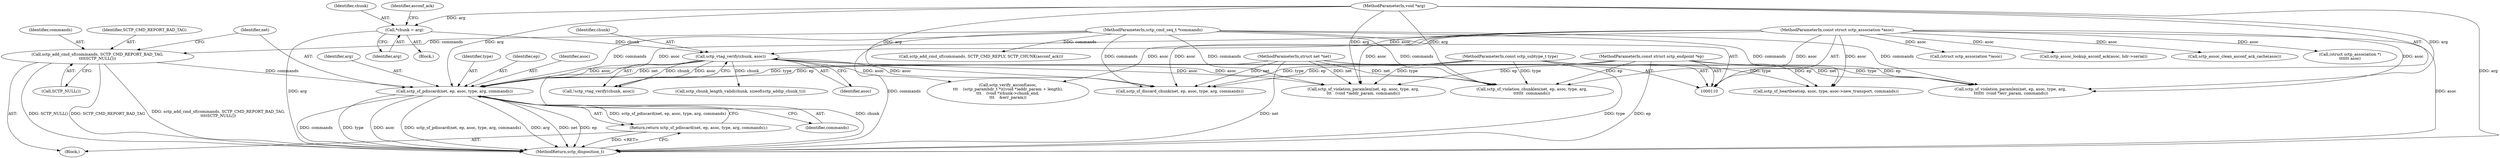 digraph "0_linux_9de7922bc709eee2f609cd01d98aaedc4cf5ea74_1@pointer" {
"1000145" [label="(Call,sctp_sf_pdiscard(net, ep, asoc, type, arg, commands))"];
"1000111" [label="(MethodParameterIn,struct net *net)"];
"1000112" [label="(MethodParameterIn,const struct sctp_endpoint *ep)"];
"1000136" [label="(Call,sctp_vtag_verify(chunk, asoc))"];
"1000119" [label="(Call,*chunk = arg)"];
"1000115" [label="(MethodParameterIn,void *arg)"];
"1000113" [label="(MethodParameterIn,const struct sctp_association *asoc)"];
"1000114" [label="(MethodParameterIn,const sctp_subtype_t type)"];
"1000140" [label="(Call,sctp_add_cmd_sf(commands, SCTP_CMD_REPORT_BAD_TAG,\n\t\t\t\tSCTP_NULL()))"];
"1000116" [label="(MethodParameterIn,sctp_cmd_seq_t *commands)"];
"1000144" [label="(Return,return sctp_sf_pdiscard(net, ep, asoc, type, arg, commands);)"];
"1000150" [label="(Identifier,arg)"];
"1000120" [label="(Identifier,chunk)"];
"1000137" [label="(Identifier,chunk)"];
"1000234" [label="(Call,sctp_verify_asconf(asoc,\n\t\t\t    (sctp_paramhdr_t *)((void *)addr_param + length),\n\t\t\t    (void *)chunk->chunk_end,\n\t\t\t    &err_param))"];
"1000124" [label="(Identifier,asconf_ack)"];
"1000351" [label="(Call,(struct sctp_association *)asoc)"];
"1000149" [label="(Identifier,type)"];
"1000305" [label="(Call,sctp_assoc_lookup_asconf_ack(asoc, hdr->serial))"];
"1000121" [label="(Identifier,arg)"];
"1000151" [label="(Identifier,commands)"];
"1000141" [label="(Identifier,commands)"];
"1000147" [label="(Identifier,ep)"];
"1000146" [label="(Identifier,net)"];
"1000277" [label="(Call,sctp_assoc_clean_asconf_ack_cache(asoc))"];
"1000165" [label="(Call,sctp_sf_discard_chunk(net, ep, asoc, type, arg, commands))"];
"1000119" [label="(Call,*chunk = arg)"];
"1000112" [label="(MethodParameterIn,const struct sctp_endpoint *ep)"];
"1000282" [label="(Call,(struct sctp_association *)\n\t\t\t\t\t\t asoc)"];
"1000139" [label="(Block,)"];
"1000114" [label="(MethodParameterIn,const sctp_subtype_t type)"];
"1000358" [label="(MethodReturn,sctp_disposition_t)"];
"1000143" [label="(Call,SCTP_NULL())"];
"1000174" [label="(Call,sctp_chunk_length_valid(chunk, sizeof(sctp_addip_chunk_t)))"];
"1000115" [label="(MethodParameterIn,void *arg)"];
"1000136" [label="(Call,sctp_vtag_verify(chunk, asoc))"];
"1000331" [label="(Call,sctp_add_cmd_sf(commands, SCTP_CMD_REPLY, SCTP_CHUNK(asconf_ack)))"];
"1000148" [label="(Identifier,asoc)"];
"1000341" [label="(Call,sctp_sf_heartbeat(ep, asoc, type, asoc->new_transport, commands))"];
"1000116" [label="(MethodParameterIn,sctp_cmd_seq_t *commands)"];
"1000222" [label="(Call,sctp_sf_violation_paramlen(net, ep, asoc, type, arg,\n\t\t\t   (void *)addr_param, commands))"];
"1000179" [label="(Call,sctp_sf_violation_chunklen(net, ep, asoc, type, arg,\n\t\t\t\t\t\t  commands))"];
"1000138" [label="(Identifier,asoc)"];
"1000111" [label="(MethodParameterIn,struct net *net)"];
"1000113" [label="(MethodParameterIn,const struct sctp_association *asoc)"];
"1000145" [label="(Call,sctp_sf_pdiscard(net, ep, asoc, type, arg, commands))"];
"1000140" [label="(Call,sctp_add_cmd_sf(commands, SCTP_CMD_REPORT_BAD_TAG,\n\t\t\t\tSCTP_NULL()))"];
"1000142" [label="(Identifier,SCTP_CMD_REPORT_BAD_TAG)"];
"1000135" [label="(Call,!sctp_vtag_verify(chunk, asoc))"];
"1000251" [label="(Call,sctp_sf_violation_paramlen(net, ep, asoc, type, arg,\n \t\t\t\t\t\t  (void *)err_param, commands))"];
"1000117" [label="(Block,)"];
"1000144" [label="(Return,return sctp_sf_pdiscard(net, ep, asoc, type, arg, commands);)"];
"1000145" -> "1000144"  [label="AST: "];
"1000145" -> "1000151"  [label="CFG: "];
"1000146" -> "1000145"  [label="AST: "];
"1000147" -> "1000145"  [label="AST: "];
"1000148" -> "1000145"  [label="AST: "];
"1000149" -> "1000145"  [label="AST: "];
"1000150" -> "1000145"  [label="AST: "];
"1000151" -> "1000145"  [label="AST: "];
"1000144" -> "1000145"  [label="CFG: "];
"1000145" -> "1000358"  [label="DDG: commands"];
"1000145" -> "1000358"  [label="DDG: type"];
"1000145" -> "1000358"  [label="DDG: asoc"];
"1000145" -> "1000358"  [label="DDG: sctp_sf_pdiscard(net, ep, asoc, type, arg, commands)"];
"1000145" -> "1000358"  [label="DDG: arg"];
"1000145" -> "1000358"  [label="DDG: net"];
"1000145" -> "1000358"  [label="DDG: ep"];
"1000145" -> "1000144"  [label="DDG: sctp_sf_pdiscard(net, ep, asoc, type, arg, commands)"];
"1000111" -> "1000145"  [label="DDG: net"];
"1000112" -> "1000145"  [label="DDG: ep"];
"1000136" -> "1000145"  [label="DDG: asoc"];
"1000113" -> "1000145"  [label="DDG: asoc"];
"1000114" -> "1000145"  [label="DDG: type"];
"1000115" -> "1000145"  [label="DDG: arg"];
"1000140" -> "1000145"  [label="DDG: commands"];
"1000116" -> "1000145"  [label="DDG: commands"];
"1000111" -> "1000110"  [label="AST: "];
"1000111" -> "1000358"  [label="DDG: net"];
"1000111" -> "1000165"  [label="DDG: net"];
"1000111" -> "1000179"  [label="DDG: net"];
"1000111" -> "1000222"  [label="DDG: net"];
"1000111" -> "1000251"  [label="DDG: net"];
"1000112" -> "1000110"  [label="AST: "];
"1000112" -> "1000358"  [label="DDG: ep"];
"1000112" -> "1000165"  [label="DDG: ep"];
"1000112" -> "1000179"  [label="DDG: ep"];
"1000112" -> "1000222"  [label="DDG: ep"];
"1000112" -> "1000251"  [label="DDG: ep"];
"1000112" -> "1000341"  [label="DDG: ep"];
"1000136" -> "1000135"  [label="AST: "];
"1000136" -> "1000138"  [label="CFG: "];
"1000137" -> "1000136"  [label="AST: "];
"1000138" -> "1000136"  [label="AST: "];
"1000135" -> "1000136"  [label="CFG: "];
"1000136" -> "1000358"  [label="DDG: chunk"];
"1000136" -> "1000135"  [label="DDG: chunk"];
"1000136" -> "1000135"  [label="DDG: asoc"];
"1000119" -> "1000136"  [label="DDG: chunk"];
"1000113" -> "1000136"  [label="DDG: asoc"];
"1000136" -> "1000165"  [label="DDG: asoc"];
"1000136" -> "1000174"  [label="DDG: chunk"];
"1000136" -> "1000179"  [label="DDG: asoc"];
"1000136" -> "1000222"  [label="DDG: asoc"];
"1000136" -> "1000234"  [label="DDG: asoc"];
"1000119" -> "1000117"  [label="AST: "];
"1000119" -> "1000121"  [label="CFG: "];
"1000120" -> "1000119"  [label="AST: "];
"1000121" -> "1000119"  [label="AST: "];
"1000124" -> "1000119"  [label="CFG: "];
"1000119" -> "1000358"  [label="DDG: arg"];
"1000115" -> "1000119"  [label="DDG: arg"];
"1000115" -> "1000110"  [label="AST: "];
"1000115" -> "1000358"  [label="DDG: arg"];
"1000115" -> "1000165"  [label="DDG: arg"];
"1000115" -> "1000179"  [label="DDG: arg"];
"1000115" -> "1000222"  [label="DDG: arg"];
"1000115" -> "1000251"  [label="DDG: arg"];
"1000113" -> "1000110"  [label="AST: "];
"1000113" -> "1000358"  [label="DDG: asoc"];
"1000113" -> "1000165"  [label="DDG: asoc"];
"1000113" -> "1000179"  [label="DDG: asoc"];
"1000113" -> "1000222"  [label="DDG: asoc"];
"1000113" -> "1000234"  [label="DDG: asoc"];
"1000113" -> "1000251"  [label="DDG: asoc"];
"1000113" -> "1000277"  [label="DDG: asoc"];
"1000113" -> "1000282"  [label="DDG: asoc"];
"1000113" -> "1000305"  [label="DDG: asoc"];
"1000113" -> "1000341"  [label="DDG: asoc"];
"1000113" -> "1000351"  [label="DDG: asoc"];
"1000114" -> "1000110"  [label="AST: "];
"1000114" -> "1000358"  [label="DDG: type"];
"1000114" -> "1000165"  [label="DDG: type"];
"1000114" -> "1000179"  [label="DDG: type"];
"1000114" -> "1000222"  [label="DDG: type"];
"1000114" -> "1000251"  [label="DDG: type"];
"1000114" -> "1000341"  [label="DDG: type"];
"1000140" -> "1000139"  [label="AST: "];
"1000140" -> "1000143"  [label="CFG: "];
"1000141" -> "1000140"  [label="AST: "];
"1000142" -> "1000140"  [label="AST: "];
"1000143" -> "1000140"  [label="AST: "];
"1000146" -> "1000140"  [label="CFG: "];
"1000140" -> "1000358"  [label="DDG: SCTP_CMD_REPORT_BAD_TAG"];
"1000140" -> "1000358"  [label="DDG: sctp_add_cmd_sf(commands, SCTP_CMD_REPORT_BAD_TAG,\n\t\t\t\tSCTP_NULL())"];
"1000140" -> "1000358"  [label="DDG: SCTP_NULL()"];
"1000116" -> "1000140"  [label="DDG: commands"];
"1000116" -> "1000110"  [label="AST: "];
"1000116" -> "1000358"  [label="DDG: commands"];
"1000116" -> "1000165"  [label="DDG: commands"];
"1000116" -> "1000179"  [label="DDG: commands"];
"1000116" -> "1000222"  [label="DDG: commands"];
"1000116" -> "1000251"  [label="DDG: commands"];
"1000116" -> "1000331"  [label="DDG: commands"];
"1000116" -> "1000341"  [label="DDG: commands"];
"1000144" -> "1000139"  [label="AST: "];
"1000358" -> "1000144"  [label="CFG: "];
"1000144" -> "1000358"  [label="DDG: <RET>"];
}
